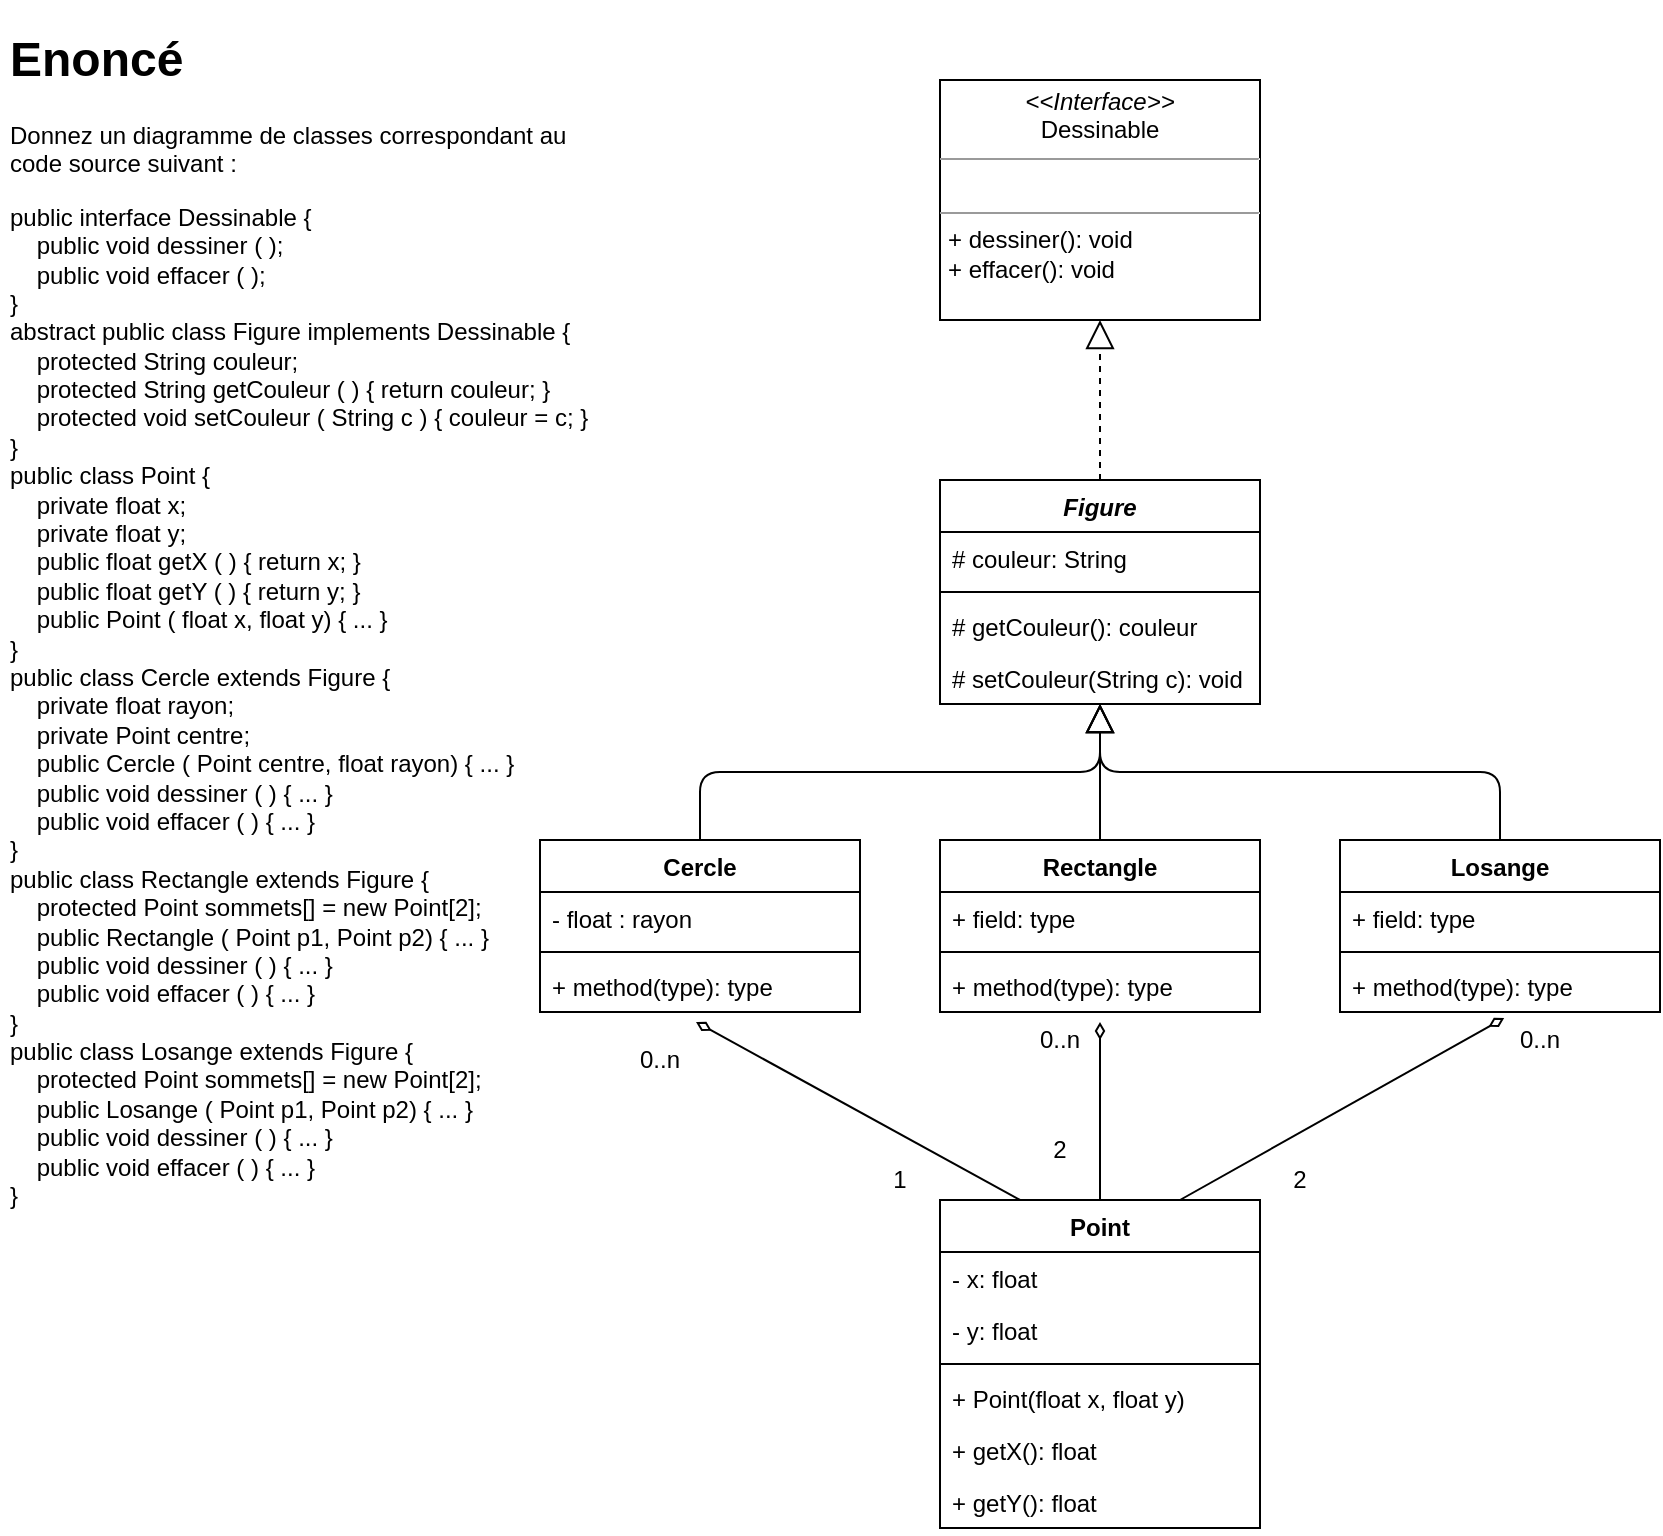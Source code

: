 <mxfile version="13.10.9" type="github">
  <diagram id="F6CIX2SUOKCrkmSzGBlY" name="Page-1">
    <mxGraphModel dx="1038" dy="575" grid="1" gridSize="10" guides="1" tooltips="1" connect="1" arrows="1" fold="1" page="1" pageScale="1" pageWidth="827" pageHeight="1169" math="0" shadow="0">
      <root>
        <mxCell id="0" />
        <mxCell id="1" parent="0" />
        <mxCell id="SjqDQG097SkOpnozhr3I-1" value="&lt;h1&gt;Enoncé&lt;/h1&gt;&lt;p&gt;Donnez un diagramme de classes correspondant au code source suivant :&lt;/p&gt;&lt;p&gt;public interface Dessinable {&lt;br&gt;&amp;nbsp;&amp;nbsp; &amp;nbsp;public void dessiner ( );&lt;br&gt;&amp;nbsp;&amp;nbsp; &amp;nbsp;public void effacer ( );&lt;br&gt;}&lt;br&gt;abstract public class Figure implements Dessinable {&lt;br&gt;&amp;nbsp;&amp;nbsp; &amp;nbsp;protected String couleur;&lt;br&gt;&amp;nbsp;&amp;nbsp; &amp;nbsp;protected String getCouleur ( ) { return couleur; }&lt;br&gt;&amp;nbsp;&amp;nbsp; &amp;nbsp;protected void setCouleur ( String c ) { couleur = c; }&lt;br&gt;}&lt;br&gt;public class Point {&lt;br&gt;&amp;nbsp;&amp;nbsp; &amp;nbsp;private float x;&lt;br&gt;&amp;nbsp;&amp;nbsp; &amp;nbsp;private float y;&lt;br&gt;&amp;nbsp;&amp;nbsp; &amp;nbsp;public float getX ( ) { return x; }&lt;br&gt;&amp;nbsp;&amp;nbsp; &amp;nbsp;public float getY ( ) { return y; }&lt;br&gt;&amp;nbsp;&amp;nbsp; &amp;nbsp;public Point ( float x, float y) { ... }&lt;br&gt;}&lt;br&gt;public class Cercle extends Figure {&lt;br&gt;&amp;nbsp;&amp;nbsp; &amp;nbsp;private float rayon;&lt;br&gt;&amp;nbsp;&amp;nbsp; &amp;nbsp;private Point centre;&lt;br&gt;&amp;nbsp;&amp;nbsp; &amp;nbsp;public Cercle ( Point centre, float rayon) { ... }&lt;br&gt;&amp;nbsp;&amp;nbsp; &amp;nbsp;public void dessiner ( ) { ... }&lt;br&gt;&amp;nbsp;&amp;nbsp; &amp;nbsp;public void effacer ( ) { ... }&lt;br&gt;}&lt;br&gt;public class Rectangle extends Figure {&lt;br&gt;&amp;nbsp;&amp;nbsp; &amp;nbsp;protected Point sommets[] = new Point[2];&lt;br&gt;&amp;nbsp;&amp;nbsp; &amp;nbsp;public Rectangle ( Point p1, Point p2) { ... }&lt;br&gt;&amp;nbsp;&amp;nbsp; &amp;nbsp;public void dessiner ( ) { ... }&lt;br&gt;&amp;nbsp;&amp;nbsp; &amp;nbsp;public void effacer ( ) { ... }&lt;br&gt;}&lt;br&gt;public class Losange extends Figure {&lt;br&gt;&amp;nbsp;&amp;nbsp; &amp;nbsp;protected Point sommets[] = new Point[2];&lt;br&gt;&amp;nbsp;&amp;nbsp; &amp;nbsp;public Losange ( Point p1, Point p2) { ... }&lt;br&gt;&amp;nbsp;&amp;nbsp; &amp;nbsp;public void dessiner ( ) { ... }&lt;br&gt;&amp;nbsp;&amp;nbsp; &amp;nbsp;public void effacer ( ) { ... }&lt;br&gt;}&lt;/p&gt;" style="text;html=1;strokeColor=none;fillColor=none;spacing=5;spacingTop=-20;whiteSpace=wrap;overflow=hidden;rounded=0;" vertex="1" parent="1">
          <mxGeometry x="10" y="10" width="310" height="600" as="geometry" />
        </mxCell>
        <mxCell id="SjqDQG097SkOpnozhr3I-6" value="Figure" style="swimlane;fontStyle=3;align=center;verticalAlign=top;childLayout=stackLayout;horizontal=1;startSize=26;horizontalStack=0;resizeParent=1;resizeParentMax=0;resizeLast=0;collapsible=1;marginBottom=0;" vertex="1" parent="1">
          <mxGeometry x="480" y="240" width="160" height="112" as="geometry" />
        </mxCell>
        <mxCell id="SjqDQG097SkOpnozhr3I-7" value="# couleur: String " style="text;strokeColor=none;fillColor=none;align=left;verticalAlign=top;spacingLeft=4;spacingRight=4;overflow=hidden;rotatable=0;points=[[0,0.5],[1,0.5]];portConstraint=eastwest;" vertex="1" parent="SjqDQG097SkOpnozhr3I-6">
          <mxGeometry y="26" width="160" height="26" as="geometry" />
        </mxCell>
        <mxCell id="SjqDQG097SkOpnozhr3I-8" value="" style="line;strokeWidth=1;fillColor=none;align=left;verticalAlign=middle;spacingTop=-1;spacingLeft=3;spacingRight=3;rotatable=0;labelPosition=right;points=[];portConstraint=eastwest;" vertex="1" parent="SjqDQG097SkOpnozhr3I-6">
          <mxGeometry y="52" width="160" height="8" as="geometry" />
        </mxCell>
        <mxCell id="SjqDQG097SkOpnozhr3I-9" value="# getCouleur(): couleur" style="text;strokeColor=none;fillColor=none;align=left;verticalAlign=top;spacingLeft=4;spacingRight=4;overflow=hidden;rotatable=0;points=[[0,0.5],[1,0.5]];portConstraint=eastwest;" vertex="1" parent="SjqDQG097SkOpnozhr3I-6">
          <mxGeometry y="60" width="160" height="26" as="geometry" />
        </mxCell>
        <mxCell id="SjqDQG097SkOpnozhr3I-11" value="# setCouleur(String c): void" style="text;strokeColor=none;fillColor=none;align=left;verticalAlign=top;spacingLeft=4;spacingRight=4;overflow=hidden;rotatable=0;points=[[0,0.5],[1,0.5]];portConstraint=eastwest;" vertex="1" parent="SjqDQG097SkOpnozhr3I-6">
          <mxGeometry y="86" width="160" height="26" as="geometry" />
        </mxCell>
        <mxCell id="SjqDQG097SkOpnozhr3I-13" value="Point" style="swimlane;fontStyle=1;align=center;verticalAlign=top;childLayout=stackLayout;horizontal=1;startSize=26;horizontalStack=0;resizeParent=1;resizeParentMax=0;resizeLast=0;collapsible=1;marginBottom=0;" vertex="1" parent="1">
          <mxGeometry x="480" y="600" width="160" height="164" as="geometry" />
        </mxCell>
        <mxCell id="SjqDQG097SkOpnozhr3I-14" value="- x: float" style="text;strokeColor=none;fillColor=none;align=left;verticalAlign=top;spacingLeft=4;spacingRight=4;overflow=hidden;rotatable=0;points=[[0,0.5],[1,0.5]];portConstraint=eastwest;" vertex="1" parent="SjqDQG097SkOpnozhr3I-13">
          <mxGeometry y="26" width="160" height="26" as="geometry" />
        </mxCell>
        <mxCell id="SjqDQG097SkOpnozhr3I-17" value="- y: float" style="text;strokeColor=none;fillColor=none;align=left;verticalAlign=top;spacingLeft=4;spacingRight=4;overflow=hidden;rotatable=0;points=[[0,0.5],[1,0.5]];portConstraint=eastwest;" vertex="1" parent="SjqDQG097SkOpnozhr3I-13">
          <mxGeometry y="52" width="160" height="26" as="geometry" />
        </mxCell>
        <mxCell id="SjqDQG097SkOpnozhr3I-15" value="" style="line;strokeWidth=1;fillColor=none;align=left;verticalAlign=middle;spacingTop=-1;spacingLeft=3;spacingRight=3;rotatable=0;labelPosition=right;points=[];portConstraint=eastwest;" vertex="1" parent="SjqDQG097SkOpnozhr3I-13">
          <mxGeometry y="78" width="160" height="8" as="geometry" />
        </mxCell>
        <mxCell id="SjqDQG097SkOpnozhr3I-16" value="+ Point(float x, float y)" style="text;strokeColor=none;fillColor=none;align=left;verticalAlign=top;spacingLeft=4;spacingRight=4;overflow=hidden;rotatable=0;points=[[0,0.5],[1,0.5]];portConstraint=eastwest;" vertex="1" parent="SjqDQG097SkOpnozhr3I-13">
          <mxGeometry y="86" width="160" height="26" as="geometry" />
        </mxCell>
        <mxCell id="SjqDQG097SkOpnozhr3I-18" value="+ getX(): float" style="text;strokeColor=none;fillColor=none;align=left;verticalAlign=top;spacingLeft=4;spacingRight=4;overflow=hidden;rotatable=0;points=[[0,0.5],[1,0.5]];portConstraint=eastwest;" vertex="1" parent="SjqDQG097SkOpnozhr3I-13">
          <mxGeometry y="112" width="160" height="26" as="geometry" />
        </mxCell>
        <mxCell id="SjqDQG097SkOpnozhr3I-19" value="+ getY(): float" style="text;strokeColor=none;fillColor=none;align=left;verticalAlign=top;spacingLeft=4;spacingRight=4;overflow=hidden;rotatable=0;points=[[0,0.5],[1,0.5]];portConstraint=eastwest;" vertex="1" parent="SjqDQG097SkOpnozhr3I-13">
          <mxGeometry y="138" width="160" height="26" as="geometry" />
        </mxCell>
        <mxCell id="SjqDQG097SkOpnozhr3I-20" value="&lt;p style=&quot;margin: 0px ; margin-top: 4px ; text-align: center&quot;&gt;&lt;i&gt;&amp;lt;&amp;lt;Interface&amp;gt;&amp;gt;&lt;/i&gt;&lt;br&gt;Dessinable&lt;/p&gt;&lt;hr size=&quot;1&quot;&gt;&lt;p style=&quot;margin: 0px ; margin-left: 4px&quot;&gt;&amp;nbsp;&lt;br&gt;&lt;/p&gt;&lt;hr size=&quot;1&quot;&gt;&lt;p style=&quot;margin: 0px ; margin-left: 4px&quot;&gt;+ dessiner(): void&lt;br&gt;+ effacer(): void&lt;/p&gt;" style="verticalAlign=top;align=left;overflow=fill;fontSize=12;fontFamily=Helvetica;html=1;" vertex="1" parent="1">
          <mxGeometry x="480" y="40" width="160" height="120" as="geometry" />
        </mxCell>
        <mxCell id="SjqDQG097SkOpnozhr3I-28" value="Cercle" style="swimlane;fontStyle=1;align=center;verticalAlign=top;childLayout=stackLayout;horizontal=1;startSize=26;horizontalStack=0;resizeParent=1;resizeParentMax=0;resizeLast=0;collapsible=1;marginBottom=0;" vertex="1" parent="1">
          <mxGeometry x="280" y="420" width="160" height="86" as="geometry" />
        </mxCell>
        <mxCell id="SjqDQG097SkOpnozhr3I-29" value="- float : rayon" style="text;strokeColor=none;fillColor=none;align=left;verticalAlign=top;spacingLeft=4;spacingRight=4;overflow=hidden;rotatable=0;points=[[0,0.5],[1,0.5]];portConstraint=eastwest;" vertex="1" parent="SjqDQG097SkOpnozhr3I-28">
          <mxGeometry y="26" width="160" height="26" as="geometry" />
        </mxCell>
        <mxCell id="SjqDQG097SkOpnozhr3I-30" value="" style="line;strokeWidth=1;fillColor=none;align=left;verticalAlign=middle;spacingTop=-1;spacingLeft=3;spacingRight=3;rotatable=0;labelPosition=right;points=[];portConstraint=eastwest;" vertex="1" parent="SjqDQG097SkOpnozhr3I-28">
          <mxGeometry y="52" width="160" height="8" as="geometry" />
        </mxCell>
        <mxCell id="SjqDQG097SkOpnozhr3I-31" value="+ method(type): type" style="text;strokeColor=none;fillColor=none;align=left;verticalAlign=top;spacingLeft=4;spacingRight=4;overflow=hidden;rotatable=0;points=[[0,0.5],[1,0.5]];portConstraint=eastwest;" vertex="1" parent="SjqDQG097SkOpnozhr3I-28">
          <mxGeometry y="60" width="160" height="26" as="geometry" />
        </mxCell>
        <mxCell id="SjqDQG097SkOpnozhr3I-32" value="Rectangle" style="swimlane;fontStyle=1;align=center;verticalAlign=top;childLayout=stackLayout;horizontal=1;startSize=26;horizontalStack=0;resizeParent=1;resizeParentMax=0;resizeLast=0;collapsible=1;marginBottom=0;" vertex="1" parent="1">
          <mxGeometry x="480" y="420" width="160" height="86" as="geometry" />
        </mxCell>
        <mxCell id="SjqDQG097SkOpnozhr3I-33" value="+ field: type" style="text;strokeColor=none;fillColor=none;align=left;verticalAlign=top;spacingLeft=4;spacingRight=4;overflow=hidden;rotatable=0;points=[[0,0.5],[1,0.5]];portConstraint=eastwest;" vertex="1" parent="SjqDQG097SkOpnozhr3I-32">
          <mxGeometry y="26" width="160" height="26" as="geometry" />
        </mxCell>
        <mxCell id="SjqDQG097SkOpnozhr3I-34" value="" style="line;strokeWidth=1;fillColor=none;align=left;verticalAlign=middle;spacingTop=-1;spacingLeft=3;spacingRight=3;rotatable=0;labelPosition=right;points=[];portConstraint=eastwest;" vertex="1" parent="SjqDQG097SkOpnozhr3I-32">
          <mxGeometry y="52" width="160" height="8" as="geometry" />
        </mxCell>
        <mxCell id="SjqDQG097SkOpnozhr3I-35" value="+ method(type): type" style="text;strokeColor=none;fillColor=none;align=left;verticalAlign=top;spacingLeft=4;spacingRight=4;overflow=hidden;rotatable=0;points=[[0,0.5],[1,0.5]];portConstraint=eastwest;" vertex="1" parent="SjqDQG097SkOpnozhr3I-32">
          <mxGeometry y="60" width="160" height="26" as="geometry" />
        </mxCell>
        <mxCell id="SjqDQG097SkOpnozhr3I-36" value="Losange" style="swimlane;fontStyle=1;align=center;verticalAlign=top;childLayout=stackLayout;horizontal=1;startSize=26;horizontalStack=0;resizeParent=1;resizeParentMax=0;resizeLast=0;collapsible=1;marginBottom=0;" vertex="1" parent="1">
          <mxGeometry x="680" y="420" width="160" height="86" as="geometry" />
        </mxCell>
        <mxCell id="SjqDQG097SkOpnozhr3I-37" value="+ field: type" style="text;strokeColor=none;fillColor=none;align=left;verticalAlign=top;spacingLeft=4;spacingRight=4;overflow=hidden;rotatable=0;points=[[0,0.5],[1,0.5]];portConstraint=eastwest;" vertex="1" parent="SjqDQG097SkOpnozhr3I-36">
          <mxGeometry y="26" width="160" height="26" as="geometry" />
        </mxCell>
        <mxCell id="SjqDQG097SkOpnozhr3I-38" value="" style="line;strokeWidth=1;fillColor=none;align=left;verticalAlign=middle;spacingTop=-1;spacingLeft=3;spacingRight=3;rotatable=0;labelPosition=right;points=[];portConstraint=eastwest;" vertex="1" parent="SjqDQG097SkOpnozhr3I-36">
          <mxGeometry y="52" width="160" height="8" as="geometry" />
        </mxCell>
        <mxCell id="SjqDQG097SkOpnozhr3I-39" value="+ method(type): type" style="text;strokeColor=none;fillColor=none;align=left;verticalAlign=top;spacingLeft=4;spacingRight=4;overflow=hidden;rotatable=0;points=[[0,0.5],[1,0.5]];portConstraint=eastwest;" vertex="1" parent="SjqDQG097SkOpnozhr3I-36">
          <mxGeometry y="60" width="160" height="26" as="geometry" />
        </mxCell>
        <mxCell id="SjqDQG097SkOpnozhr3I-40" value="" style="endArrow=block;dashed=1;endFill=0;endSize=12;html=1;entryX=0.5;entryY=1;entryDx=0;entryDy=0;exitX=0.5;exitY=0;exitDx=0;exitDy=0;" edge="1" parent="1" source="SjqDQG097SkOpnozhr3I-6" target="SjqDQG097SkOpnozhr3I-20">
          <mxGeometry width="160" relative="1" as="geometry">
            <mxPoint x="500" y="190" as="sourcePoint" />
            <mxPoint x="660" y="190" as="targetPoint" />
          </mxGeometry>
        </mxCell>
        <mxCell id="SjqDQG097SkOpnozhr3I-41" value="" style="endArrow=block;endFill=0;endSize=12;html=1;exitX=0.5;exitY=0;exitDx=0;exitDy=0;entryX=0.5;entryY=1;entryDx=0;entryDy=0;edgeStyle=elbowEdgeStyle;elbow=vertical;" edge="1" parent="1" source="SjqDQG097SkOpnozhr3I-28" target="SjqDQG097SkOpnozhr3I-6">
          <mxGeometry width="160" relative="1" as="geometry">
            <mxPoint x="340" y="490" as="sourcePoint" />
            <mxPoint x="500" y="490" as="targetPoint" />
          </mxGeometry>
        </mxCell>
        <mxCell id="SjqDQG097SkOpnozhr3I-42" value="" style="endArrow=block;endFill=0;endSize=12;html=1;exitX=0.5;exitY=0;exitDx=0;exitDy=0;entryX=0.5;entryY=1;entryDx=0;entryDy=0;edgeStyle=elbowEdgeStyle;elbow=vertical;" edge="1" parent="1" source="SjqDQG097SkOpnozhr3I-36">
          <mxGeometry width="160" relative="1" as="geometry">
            <mxPoint x="360" y="400" as="sourcePoint" />
            <mxPoint x="560" y="352" as="targetPoint" />
          </mxGeometry>
        </mxCell>
        <mxCell id="SjqDQG097SkOpnozhr3I-43" value="" style="endArrow=block;endFill=0;endSize=12;html=1;exitX=0.5;exitY=0;exitDx=0;exitDy=0;entryX=0.5;entryY=1;entryDx=0;entryDy=0;edgeStyle=elbowEdgeStyle;elbow=vertical;" edge="1" parent="1" source="SjqDQG097SkOpnozhr3I-32">
          <mxGeometry width="160" relative="1" as="geometry">
            <mxPoint x="360" y="400" as="sourcePoint" />
            <mxPoint x="560" y="352" as="targetPoint" />
          </mxGeometry>
        </mxCell>
        <mxCell id="SjqDQG097SkOpnozhr3I-45" value="" style="endArrow=none;endFill=0;endSize=12;html=1;exitX=0.5;exitY=1.192;exitDx=0;exitDy=0;exitPerimeter=0;startArrow=diamondThin;startFill=0;" edge="1" parent="1" source="SjqDQG097SkOpnozhr3I-35" target="SjqDQG097SkOpnozhr3I-13">
          <mxGeometry width="160" relative="1" as="geometry">
            <mxPoint x="358" y="511" as="sourcePoint" />
            <mxPoint x="520" y="600" as="targetPoint" />
          </mxGeometry>
        </mxCell>
        <mxCell id="SjqDQG097SkOpnozhr3I-46" value="" style="endArrow=none;endFill=0;endSize=12;html=1;exitX=0.513;exitY=1.115;exitDx=0;exitDy=0;exitPerimeter=0;entryX=0.75;entryY=0;entryDx=0;entryDy=0;startArrow=diamondThin;startFill=0;" edge="1" parent="1" source="SjqDQG097SkOpnozhr3I-39" target="SjqDQG097SkOpnozhr3I-13">
          <mxGeometry width="160" relative="1" as="geometry">
            <mxPoint x="710" y="510.992" as="sourcePoint" />
            <mxPoint x="710" y="600" as="targetPoint" />
          </mxGeometry>
        </mxCell>
        <mxCell id="SjqDQG097SkOpnozhr3I-49" value="0..n" style="text;html=1;strokeColor=none;fillColor=none;align=center;verticalAlign=middle;whiteSpace=wrap;rounded=0;" vertex="1" parent="1">
          <mxGeometry x="520" y="510" width="40" height="20" as="geometry" />
        </mxCell>
        <mxCell id="SjqDQG097SkOpnozhr3I-50" value="2" style="text;html=1;strokeColor=none;fillColor=none;align=center;verticalAlign=middle;whiteSpace=wrap;rounded=0;" vertex="1" parent="1">
          <mxGeometry x="520" y="565" width="40" height="20" as="geometry" />
        </mxCell>
        <mxCell id="SjqDQG097SkOpnozhr3I-51" value="0..n" style="text;html=1;strokeColor=none;fillColor=none;align=center;verticalAlign=middle;whiteSpace=wrap;rounded=0;" vertex="1" parent="1">
          <mxGeometry x="760" y="510" width="40" height="20" as="geometry" />
        </mxCell>
        <mxCell id="SjqDQG097SkOpnozhr3I-52" value="2" style="text;html=1;strokeColor=none;fillColor=none;align=center;verticalAlign=middle;whiteSpace=wrap;rounded=0;" vertex="1" parent="1">
          <mxGeometry x="640" y="580" width="40" height="20" as="geometry" />
        </mxCell>
        <mxCell id="SjqDQG097SkOpnozhr3I-53" value="" style="group" vertex="1" connectable="0" parent="1">
          <mxGeometry x="320" y="511" width="160" height="89" as="geometry" />
        </mxCell>
        <mxCell id="SjqDQG097SkOpnozhr3I-44" value="" style="endArrow=none;endFill=0;endSize=12;html=1;entryX=0.25;entryY=0;entryDx=0;entryDy=0;startArrow=diamondThin;startFill=0;" edge="1" parent="SjqDQG097SkOpnozhr3I-53" target="SjqDQG097SkOpnozhr3I-13">
          <mxGeometry width="160" relative="1" as="geometry">
            <mxPoint x="38" as="sourcePoint" />
            <mxPoint x="180" y="29" as="targetPoint" />
          </mxGeometry>
        </mxCell>
        <mxCell id="SjqDQG097SkOpnozhr3I-47" value="0..n" style="text;html=1;strokeColor=none;fillColor=none;align=center;verticalAlign=middle;whiteSpace=wrap;rounded=0;" vertex="1" parent="SjqDQG097SkOpnozhr3I-53">
          <mxGeometry y="9" width="40" height="20" as="geometry" />
        </mxCell>
        <mxCell id="SjqDQG097SkOpnozhr3I-48" value="1" style="text;html=1;strokeColor=none;fillColor=none;align=center;verticalAlign=middle;whiteSpace=wrap;rounded=0;" vertex="1" parent="SjqDQG097SkOpnozhr3I-53">
          <mxGeometry x="120" y="69" width="40" height="20" as="geometry" />
        </mxCell>
      </root>
    </mxGraphModel>
  </diagram>
</mxfile>
